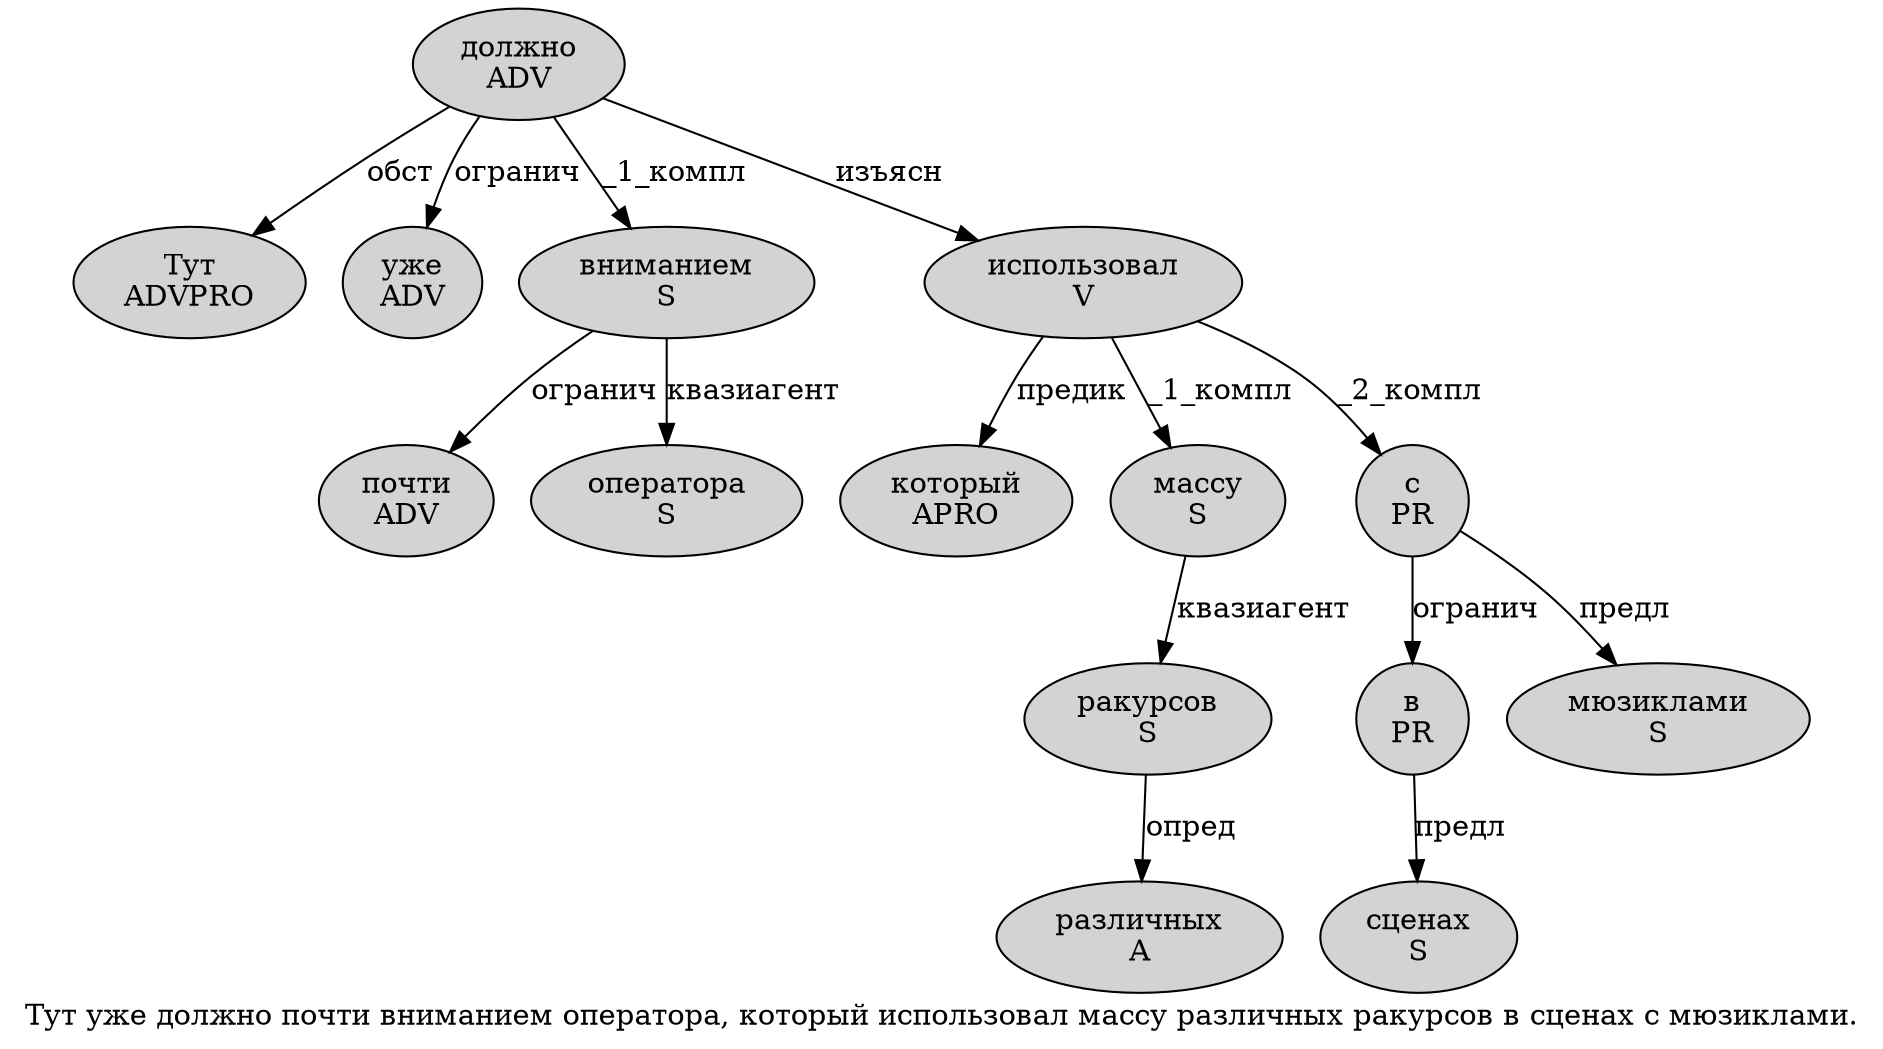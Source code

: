 digraph SENTENCE_1003 {
	graph [label="Тут уже должно почти вниманием оператора, который использовал массу различных ракурсов в сценах с мюзиклами."]
	node [style=filled]
		0 [label="Тут
ADVPRO" color="" fillcolor=lightgray penwidth=1 shape=ellipse]
		1 [label="уже
ADV" color="" fillcolor=lightgray penwidth=1 shape=ellipse]
		2 [label="должно
ADV" color="" fillcolor=lightgray penwidth=1 shape=ellipse]
		3 [label="почти
ADV" color="" fillcolor=lightgray penwidth=1 shape=ellipse]
		4 [label="вниманием
S" color="" fillcolor=lightgray penwidth=1 shape=ellipse]
		5 [label="оператора
S" color="" fillcolor=lightgray penwidth=1 shape=ellipse]
		7 [label="который
APRO" color="" fillcolor=lightgray penwidth=1 shape=ellipse]
		8 [label="использовал
V" color="" fillcolor=lightgray penwidth=1 shape=ellipse]
		9 [label="массу
S" color="" fillcolor=lightgray penwidth=1 shape=ellipse]
		10 [label="различных
A" color="" fillcolor=lightgray penwidth=1 shape=ellipse]
		11 [label="ракурсов
S" color="" fillcolor=lightgray penwidth=1 shape=ellipse]
		12 [label="в
PR" color="" fillcolor=lightgray penwidth=1 shape=ellipse]
		13 [label="сценах
S" color="" fillcolor=lightgray penwidth=1 shape=ellipse]
		14 [label="с
PR" color="" fillcolor=lightgray penwidth=1 shape=ellipse]
		15 [label="мюзиклами
S" color="" fillcolor=lightgray penwidth=1 shape=ellipse]
			9 -> 11 [label="квазиагент"]
			12 -> 13 [label="предл"]
			4 -> 3 [label="огранич"]
			4 -> 5 [label="квазиагент"]
			8 -> 7 [label="предик"]
			8 -> 9 [label="_1_компл"]
			8 -> 14 [label="_2_компл"]
			11 -> 10 [label="опред"]
			2 -> 0 [label="обст"]
			2 -> 1 [label="огранич"]
			2 -> 4 [label="_1_компл"]
			2 -> 8 [label="изъясн"]
			14 -> 12 [label="огранич"]
			14 -> 15 [label="предл"]
}